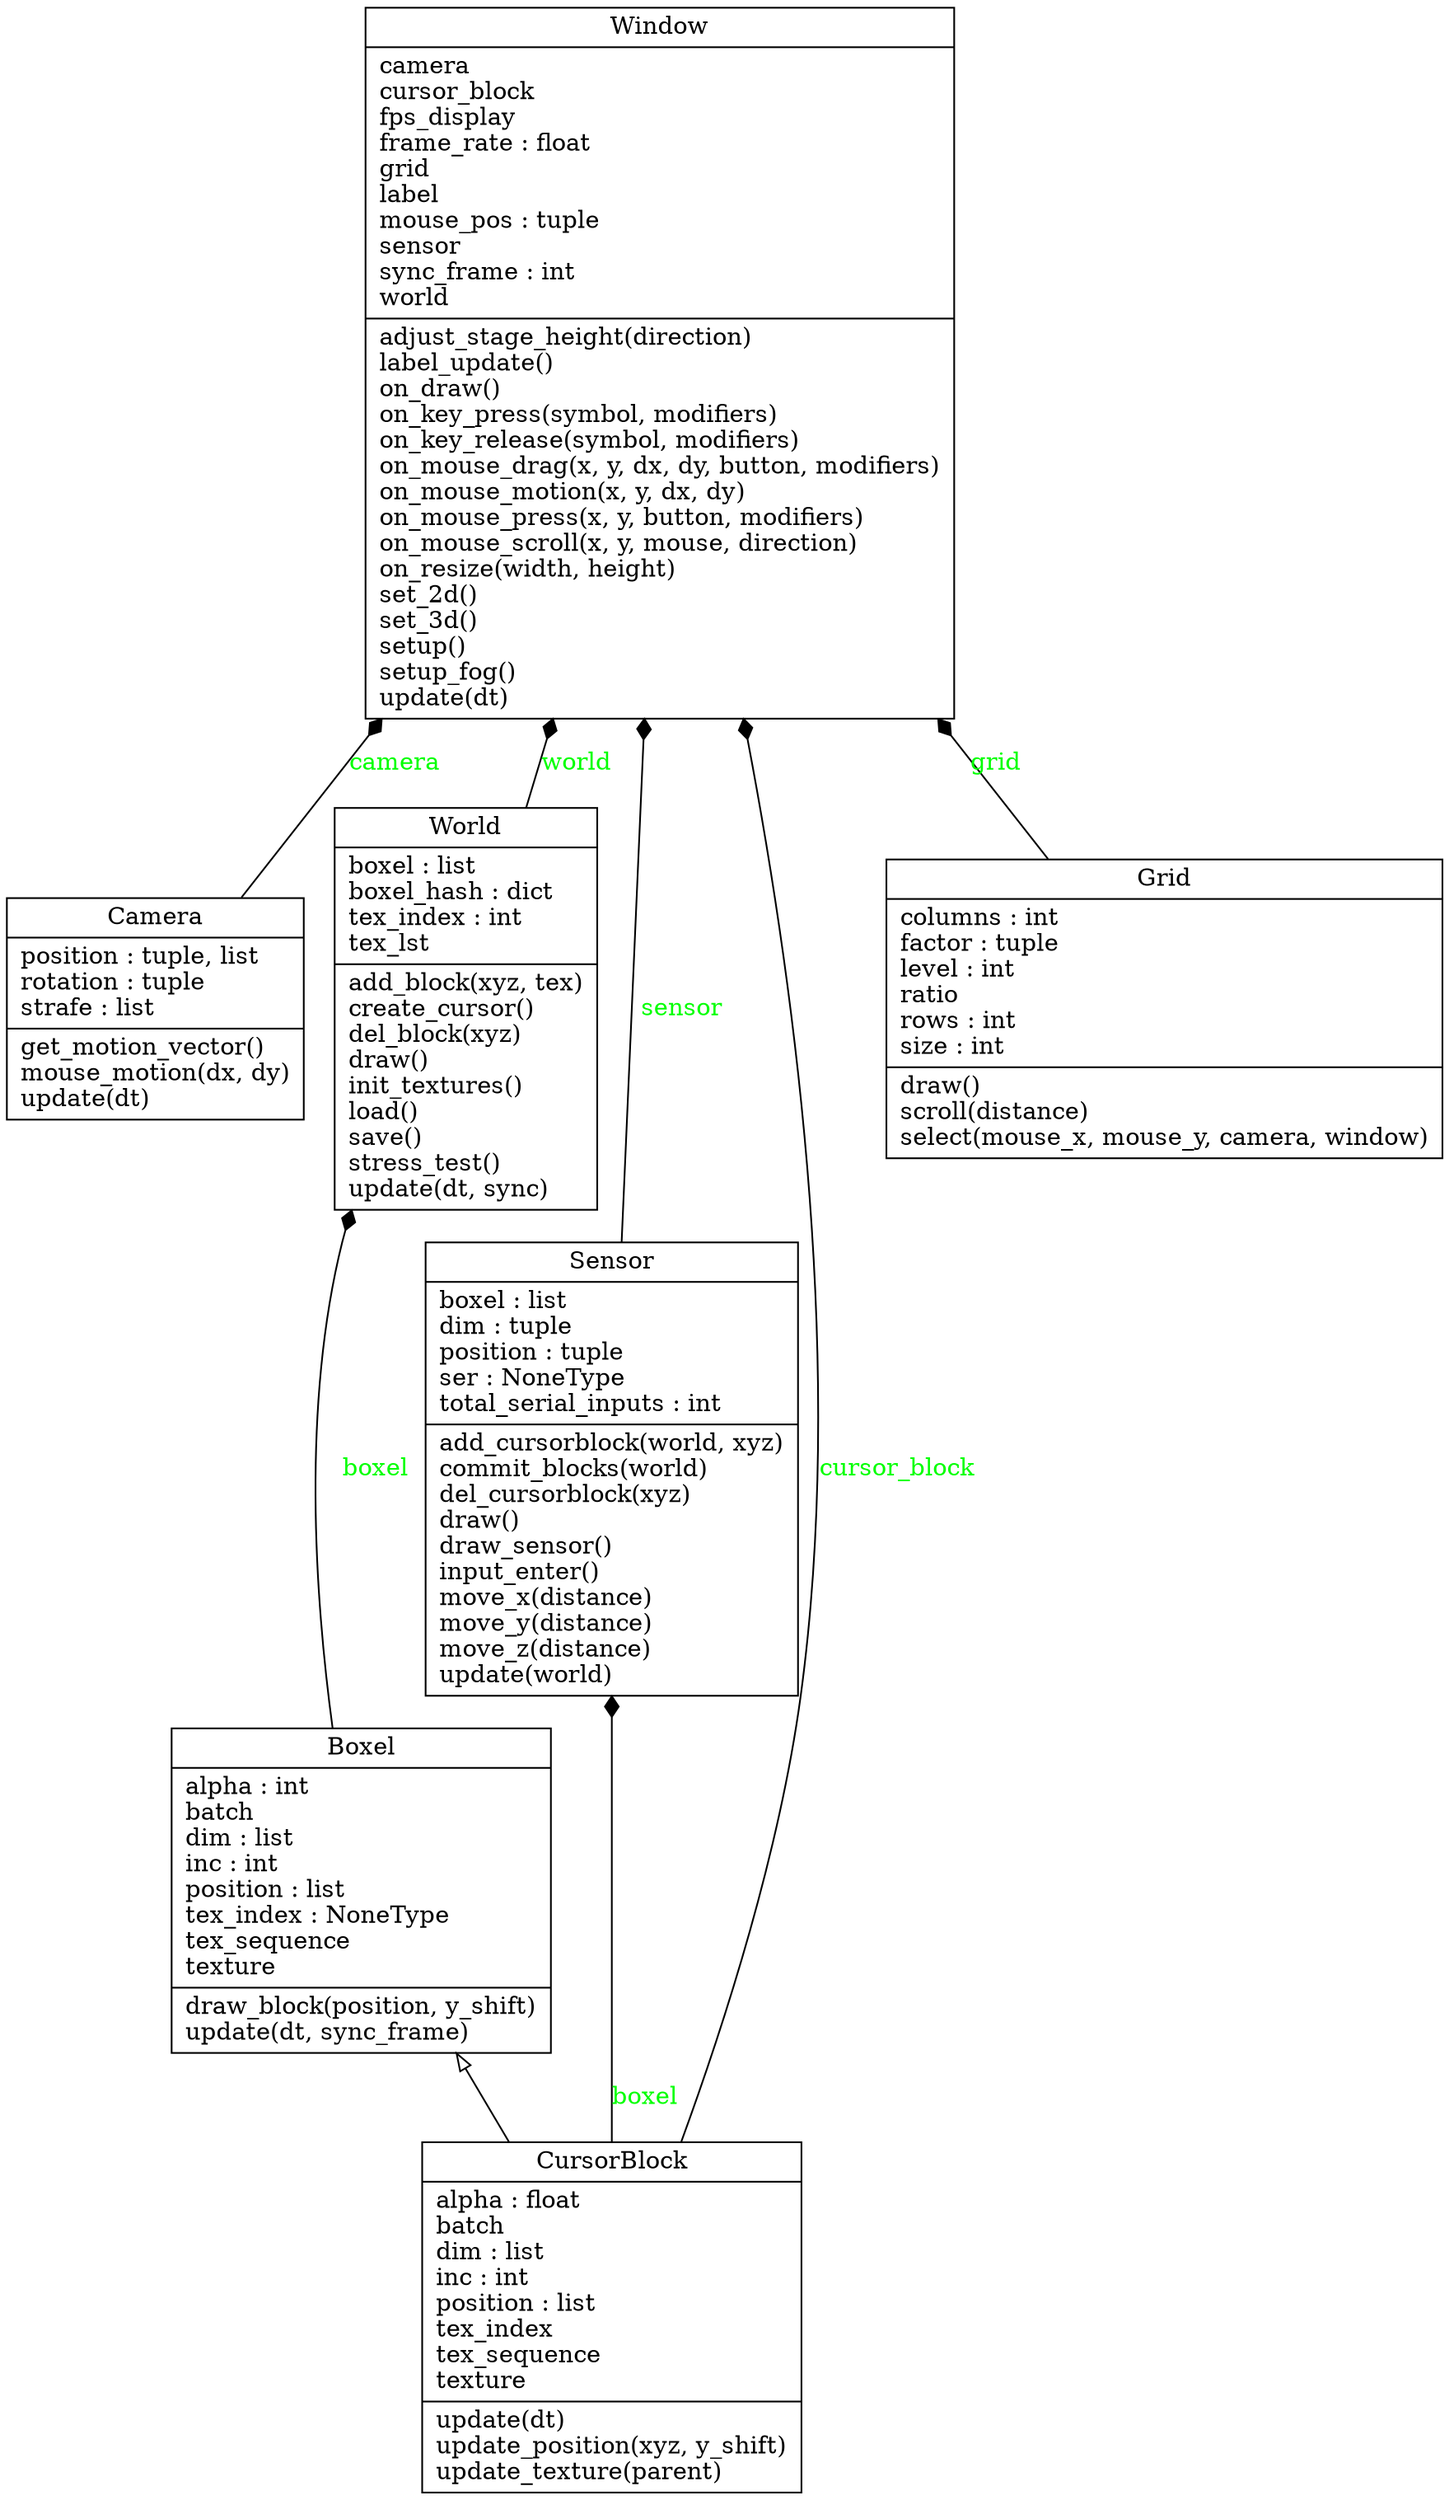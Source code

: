 digraph "classes_BoxelBuilder" {
charset="utf-8"
rankdir=BT
overlap=false
splines=true
"0" [label="{Boxel|alpha : int\lbatch\ldim : list\linc : int\lposition : list\ltex_index : NoneType\ltex_sequence\ltexture\l|draw_block(position, y_shift)\lupdate(dt, sync_frame)\l}", shape="record"];
"1" [label="{Camera|position : tuple, list\lrotation : tuple\lstrafe : list\l|get_motion_vector()\lmouse_motion(dx, dy)\lupdate(dt)\l}", shape="record"];
"2" [label="{CursorBlock|alpha : float\lbatch\ldim : list\linc : int\lposition : list\ltex_index\ltex_sequence\ltexture\l|update(dt)\lupdate_position(xyz, y_shift)\lupdate_texture(parent)\l}", shape="record"];
"3" [label="{Grid|columns : int\lfactor : tuple\llevel : int\lratio\lrows : int\lsize : int\l|draw()\lscroll(distance)\lselect(mouse_x, mouse_y, camera, window)\l}", shape="record"];
"4" [label="{Sensor|boxel : list\ldim : tuple\lposition : tuple\lser : NoneType\ltotal_serial_inputs : int\l|add_cursorblock(world, xyz)\lcommit_blocks(world)\ldel_cursorblock(xyz)\ldraw()\ldraw_sensor()\linput_enter()\lmove_x(distance)\lmove_y(distance)\lmove_z(distance)\lupdate(world)\l}", shape="record"];
"5" [label="{Window|camera\lcursor_block\lfps_display\lframe_rate : float\lgrid\llabel\lmouse_pos : tuple\lsensor\lsync_frame : int\lworld\l|adjust_stage_height(direction)\llabel_update()\lon_draw()\lon_key_press(symbol, modifiers)\lon_key_release(symbol, modifiers)\lon_mouse_drag(x, y, dx, dy, button, modifiers)\lon_mouse_motion(x, y, dx, dy)\lon_mouse_press(x, y, button, modifiers)\lon_mouse_scroll(x, y, mouse, direction)\lon_resize(width, height)\lset_2d()\lset_3d()\lsetup()\lsetup_fog()\lupdate(dt)\l}", shape="record"];
"6" [label="{World|boxel : list\lboxel_hash : dict\ltex_index : int\ltex_lst\l|add_block(xyz, tex)\lcreate_cursor()\ldel_block(xyz)\ldraw()\linit_textures()\lload()\lsave()\lstress_test()\lupdate(dt, sync)\l}", shape="record"];
"2" -> "0" [arrowhead="empty", arrowtail="none"];
"0" -> "6" [arrowhead="diamond", arrowtail="none", fontcolor="green", label="boxel", style="solid"];
"1" -> "5" [arrowhead="diamond", arrowtail="none", fontcolor="green", label="camera", style="solid"];
"2" -> "4" [arrowhead="diamond", arrowtail="none", fontcolor="green", label="boxel", style="solid"];
"2" -> "5" [arrowhead="diamond", arrowtail="none", fontcolor="green", label="cursor_block", style="solid"];
"3" -> "5" [arrowhead="diamond", arrowtail="none", fontcolor="green", label="grid", style="solid"];
"4" -> "5" [arrowhead="diamond", arrowtail="none", fontcolor="green", label="sensor", style="solid"];
"6" -> "5" [arrowhead="diamond", arrowtail="none", fontcolor="green", label="world", style="solid"];
}

